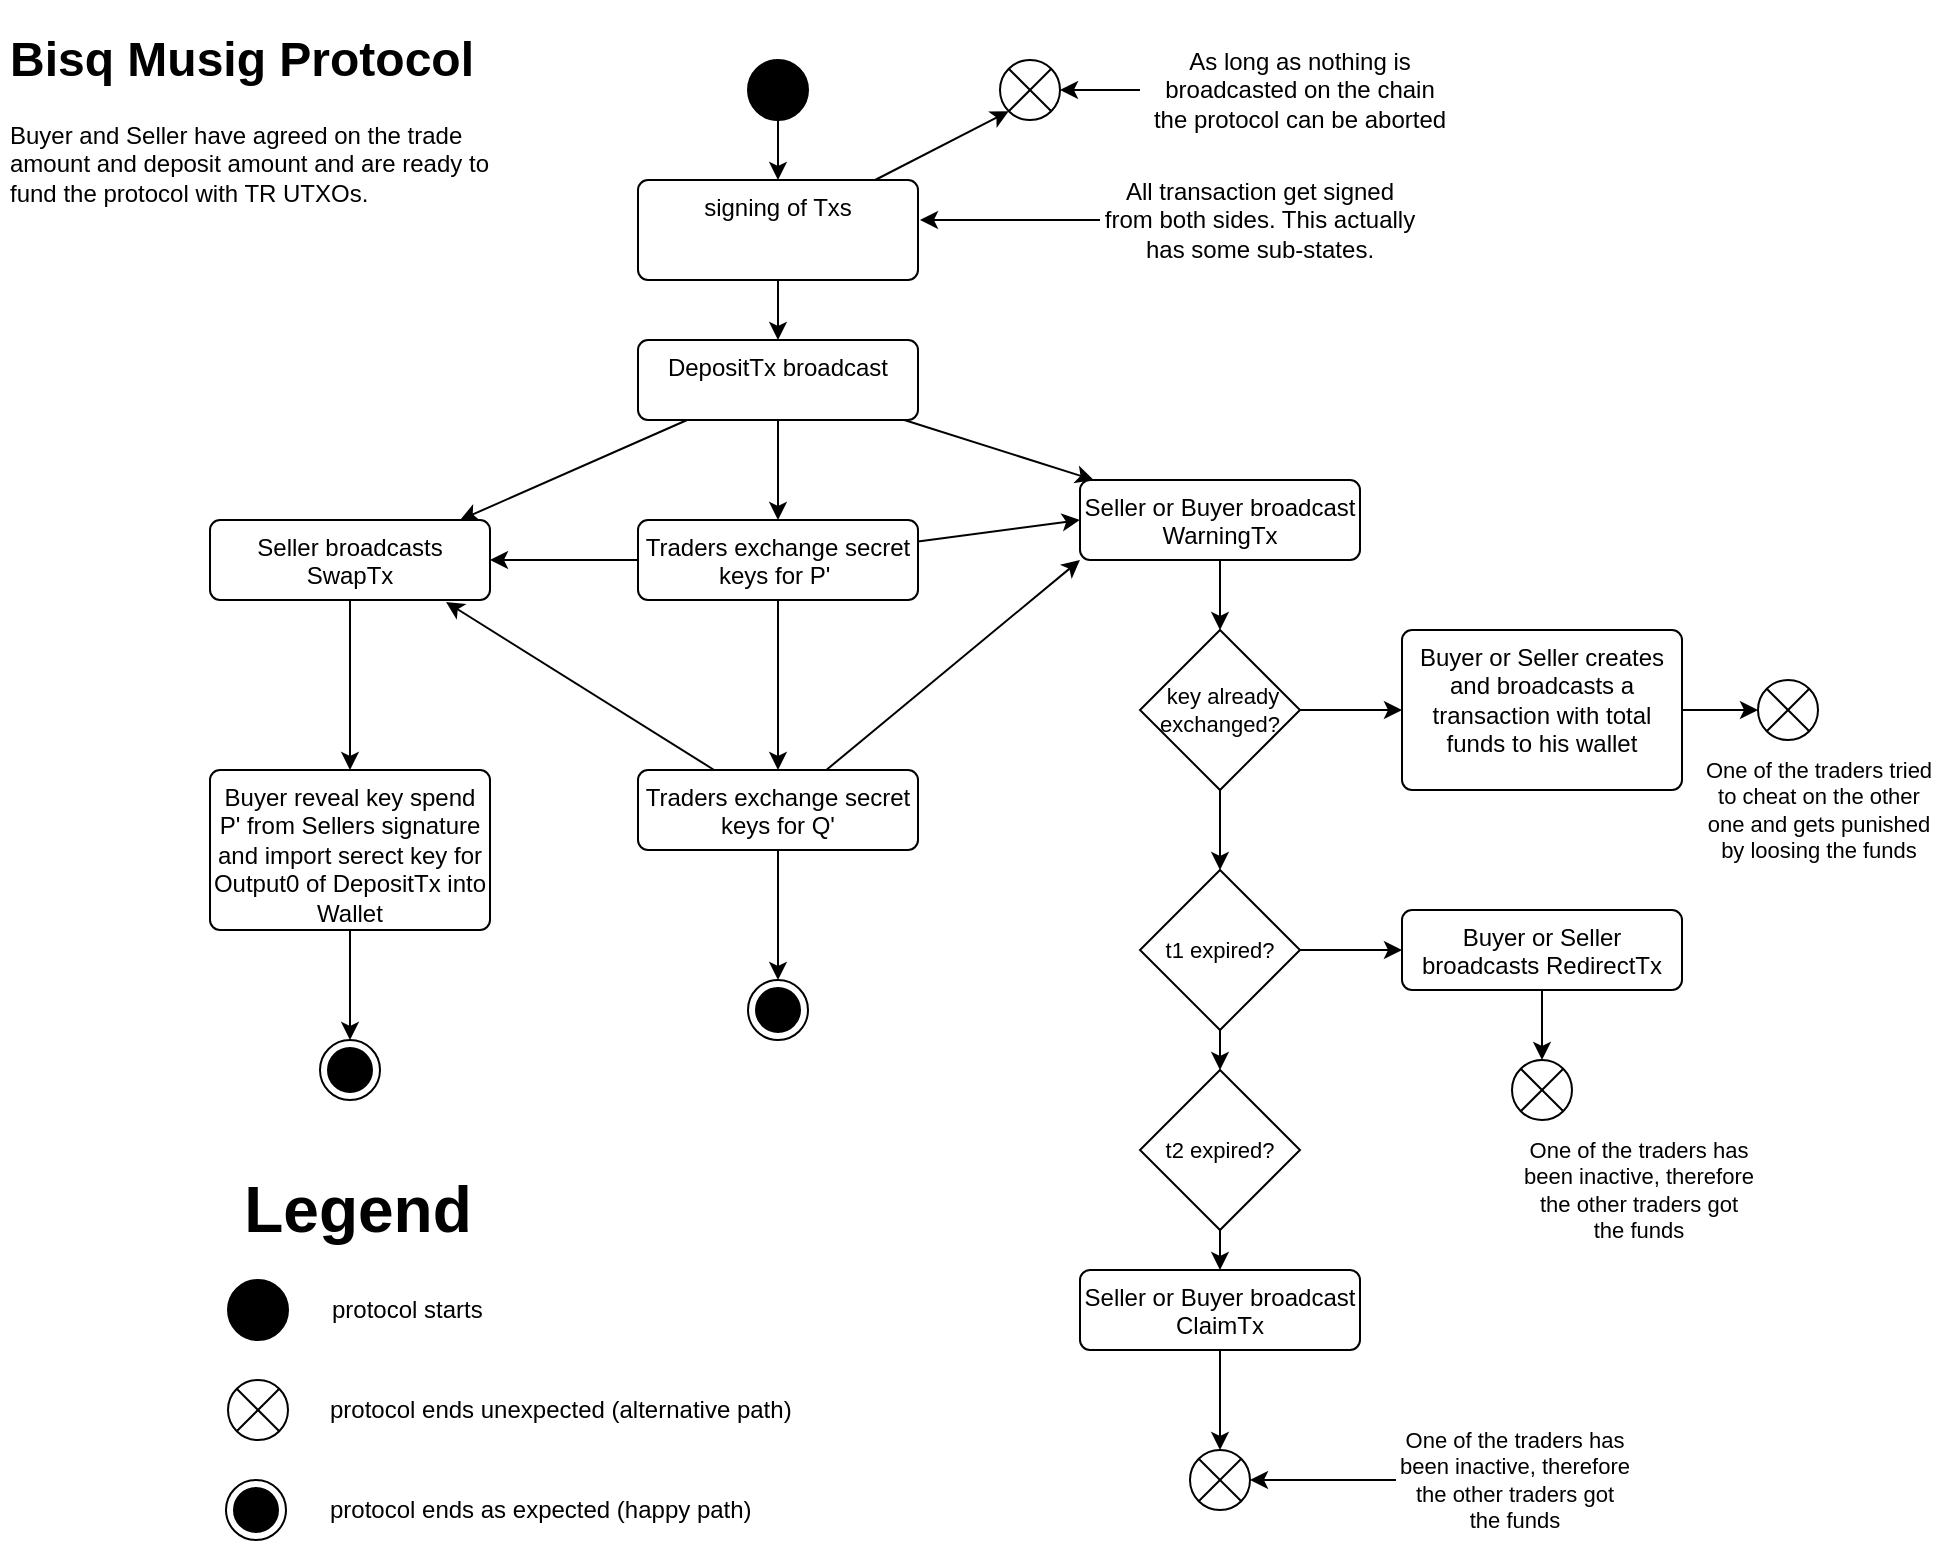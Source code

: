<mxfile version="22.1.22" type="embed">
  <diagram id="23iRSUPoRavnBvh4doch" name="Page-1">
    <mxGraphModel dx="1205" dy="800" grid="1" gridSize="10" guides="1" tooltips="1" connect="1" arrows="1" fold="1" page="1" pageScale="1" pageWidth="827" pageHeight="1169" background="#FFFFFF" math="0" shadow="0">
      <root>
        <mxCell id="0" />
        <mxCell id="1" parent="0" />
        <mxCell id="9" style="rounded=0;orthogonalLoop=1;jettySize=auto;html=1;" parent="1" source="2" target="4" edge="1">
          <mxGeometry relative="1" as="geometry" />
        </mxCell>
        <mxCell id="2" value="" style="ellipse;fillColor=strokeColor;html=1;" parent="1" vertex="1">
          <mxGeometry x="384" y="30" width="30" height="30" as="geometry" />
        </mxCell>
        <mxCell id="3" value="&lt;h1&gt;Bisq Musig Protocol&lt;/h1&gt;&lt;p&gt;Buyer and Seller have agreed on the trade amount and deposit amount and are ready to fund the protocol with TR UTXOs.&lt;/p&gt;" style="text;html=1;strokeColor=none;fillColor=none;spacing=5;spacingTop=-20;whiteSpace=wrap;overflow=hidden;rounded=0;" parent="1" vertex="1">
          <mxGeometry x="10" y="10" width="270" height="100" as="geometry" />
        </mxCell>
        <mxCell id="11" style="edgeStyle=none;shape=connector;rounded=0;orthogonalLoop=1;jettySize=auto;html=1;labelBackgroundColor=default;strokeColor=default;align=center;verticalAlign=middle;fontFamily=Helvetica;fontSize=11;fontColor=default;endArrow=classic;" parent="1" source="4" target="10" edge="1">
          <mxGeometry relative="1" as="geometry" />
        </mxCell>
        <mxCell id="4" value="signing of Txs" style="html=1;align=center;verticalAlign=top;rounded=1;absoluteArcSize=1;arcSize=10;dashed=0;whiteSpace=wrap;" parent="1" vertex="1">
          <mxGeometry x="329" y="90" width="140" height="50" as="geometry" />
        </mxCell>
        <mxCell id="8" style="edgeStyle=orthogonalEdgeStyle;rounded=0;orthogonalLoop=1;jettySize=auto;html=1;" parent="1" source="7" edge="1">
          <mxGeometry relative="1" as="geometry">
            <mxPoint x="470" y="110" as="targetPoint" />
          </mxGeometry>
        </mxCell>
        <mxCell id="7" value="All transaction get signed from both sides. This actually has some sub-states." style="text;html=1;strokeColor=none;fillColor=none;align=center;verticalAlign=middle;whiteSpace=wrap;rounded=0;" parent="1" vertex="1">
          <mxGeometry x="560" y="80" width="160" height="60" as="geometry" />
        </mxCell>
        <mxCell id="26" style="edgeStyle=none;shape=connector;rounded=0;orthogonalLoop=1;jettySize=auto;html=1;labelBackgroundColor=default;strokeColor=default;align=center;verticalAlign=middle;fontFamily=Helvetica;fontSize=11;fontColor=default;endArrow=classic;" parent="1" source="10" target="25" edge="1">
          <mxGeometry relative="1" as="geometry" />
        </mxCell>
        <mxCell id="31" style="edgeStyle=none;shape=connector;rounded=0;orthogonalLoop=1;jettySize=auto;html=1;labelBackgroundColor=default;strokeColor=default;align=center;verticalAlign=middle;fontFamily=Helvetica;fontSize=11;fontColor=default;endArrow=classic;" parent="1" source="10" target="30" edge="1">
          <mxGeometry relative="1" as="geometry" />
        </mxCell>
        <mxCell id="10" value="DepositTx broadcast" style="html=1;align=center;verticalAlign=top;rounded=1;absoluteArcSize=1;arcSize=10;dashed=0;whiteSpace=wrap;" parent="1" vertex="1">
          <mxGeometry x="329" y="170" width="140" height="40" as="geometry" />
        </mxCell>
        <mxCell id="12" value="" style="shape=sumEllipse;perimeter=ellipsePerimeter;html=1;backgroundOutline=1;fontFamily=Helvetica;fontSize=11;fontColor=default;" parent="1" vertex="1">
          <mxGeometry x="510" y="30" width="30" height="30" as="geometry" />
        </mxCell>
        <mxCell id="13" style="edgeStyle=none;shape=connector;rounded=0;orthogonalLoop=1;jettySize=auto;html=1;entryX=0;entryY=1;entryDx=0;entryDy=0;labelBackgroundColor=default;strokeColor=default;align=center;verticalAlign=middle;fontFamily=Helvetica;fontSize=11;fontColor=default;endArrow=classic;" parent="1" source="4" target="12" edge="1">
          <mxGeometry relative="1" as="geometry" />
        </mxCell>
        <mxCell id="18" style="edgeStyle=none;shape=connector;rounded=0;orthogonalLoop=1;jettySize=auto;html=1;entryX=1;entryY=0.5;entryDx=0;entryDy=0;labelBackgroundColor=default;strokeColor=default;align=center;verticalAlign=middle;fontFamily=Helvetica;fontSize=11;fontColor=default;endArrow=classic;" parent="1" source="17" target="12" edge="1">
          <mxGeometry relative="1" as="geometry" />
        </mxCell>
        <mxCell id="17" value="As long as nothing is broadcasted on the chain&lt;br&gt;the protocol can be aborted" style="text;html=1;strokeColor=none;fillColor=none;align=center;verticalAlign=middle;whiteSpace=wrap;rounded=0;" parent="1" vertex="1">
          <mxGeometry x="580" y="15" width="160" height="60" as="geometry" />
        </mxCell>
        <mxCell id="22" style="edgeStyle=none;shape=connector;rounded=0;orthogonalLoop=1;jettySize=auto;html=1;labelBackgroundColor=default;strokeColor=default;align=center;verticalAlign=middle;fontFamily=Helvetica;fontSize=11;fontColor=default;endArrow=classic;" parent="1" source="19" target="21" edge="1">
          <mxGeometry relative="1" as="geometry" />
        </mxCell>
        <mxCell id="19" value="Seller broadcasts SwapTx" style="html=1;align=center;verticalAlign=top;rounded=1;absoluteArcSize=1;arcSize=10;dashed=0;whiteSpace=wrap;" parent="1" vertex="1">
          <mxGeometry x="115" y="260" width="140" height="40" as="geometry" />
        </mxCell>
        <mxCell id="20" style="edgeStyle=none;shape=connector;rounded=0;orthogonalLoop=1;jettySize=auto;html=1;entryX=0.893;entryY=0;entryDx=0;entryDy=0;entryPerimeter=0;labelBackgroundColor=default;strokeColor=default;align=center;verticalAlign=middle;fontFamily=Helvetica;fontSize=11;fontColor=default;endArrow=classic;" parent="1" source="10" target="19" edge="1">
          <mxGeometry relative="1" as="geometry" />
        </mxCell>
        <mxCell id="24" style="edgeStyle=none;shape=connector;rounded=0;orthogonalLoop=1;jettySize=auto;html=1;labelBackgroundColor=default;strokeColor=default;align=center;verticalAlign=middle;fontFamily=Helvetica;fontSize=11;fontColor=default;endArrow=classic;entryX=0.5;entryY=0;entryDx=0;entryDy=0;" parent="1" source="21" edge="1" target="27">
          <mxGeometry relative="1" as="geometry">
            <mxPoint x="275" y="525" as="targetPoint" />
          </mxGeometry>
        </mxCell>
        <mxCell id="21" value="Buyer reveal key spend P&#39; from Sellers signature and import serect key for Output0 of DepositTx into Wallet" style="html=1;align=center;verticalAlign=top;rounded=1;absoluteArcSize=1;arcSize=10;dashed=0;whiteSpace=wrap;" parent="1" vertex="1">
          <mxGeometry x="115" y="385" width="140" height="80" as="geometry" />
        </mxCell>
        <mxCell id="29" style="edgeStyle=none;shape=connector;rounded=0;orthogonalLoop=1;jettySize=auto;html=1;labelBackgroundColor=default;strokeColor=default;align=center;verticalAlign=middle;fontFamily=Helvetica;fontSize=11;fontColor=default;endArrow=classic;exitX=0.5;exitY=1;exitDx=0;exitDy=0;" parent="1" source="66" target="39" edge="1">
          <mxGeometry relative="1" as="geometry">
            <mxPoint x="690" y="365" as="targetPoint" />
          </mxGeometry>
        </mxCell>
        <mxCell id="67" style="edgeStyle=orthogonalEdgeStyle;rounded=0;orthogonalLoop=1;jettySize=auto;html=1;" edge="1" parent="1" source="25" target="66">
          <mxGeometry relative="1" as="geometry" />
        </mxCell>
        <mxCell id="70" style="rounded=0;orthogonalLoop=1;jettySize=auto;html=1;entryX=0;entryY=0.5;entryDx=0;entryDy=0;" edge="1" parent="1" source="25" target="30">
          <mxGeometry relative="1" as="geometry" />
        </mxCell>
        <mxCell id="72" style="edgeStyle=none;shape=connector;rounded=0;orthogonalLoop=1;jettySize=auto;html=1;entryX=1;entryY=0.5;entryDx=0;entryDy=0;labelBackgroundColor=default;strokeColor=default;align=center;verticalAlign=middle;fontFamily=Helvetica;fontSize=11;fontColor=default;endArrow=classic;" edge="1" parent="1" source="25" target="19">
          <mxGeometry relative="1" as="geometry" />
        </mxCell>
        <mxCell id="25" value="Traders exchange secret keys for P&#39;&amp;nbsp;" style="html=1;align=center;verticalAlign=top;rounded=1;absoluteArcSize=1;arcSize=10;dashed=0;whiteSpace=wrap;" parent="1" vertex="1">
          <mxGeometry x="329" y="260" width="140" height="40" as="geometry" />
        </mxCell>
        <mxCell id="27" value="" style="ellipse;html=1;shape=endState;fillColor=strokeColor;fontFamily=Helvetica;fontSize=11;fontColor=default;" parent="1" vertex="1">
          <mxGeometry x="170" y="520" width="30" height="30" as="geometry" />
        </mxCell>
        <mxCell id="51" value="" style="edgeStyle=none;shape=connector;rounded=0;orthogonalLoop=1;jettySize=auto;html=1;labelBackgroundColor=default;strokeColor=default;align=center;verticalAlign=middle;fontFamily=Helvetica;fontSize=11;fontColor=default;endArrow=classic;entryX=0.5;entryY=0;entryDx=0;entryDy=0;" parent="1" source="30" target="53" edge="1">
          <mxGeometry relative="1" as="geometry" />
        </mxCell>
        <mxCell id="30" value="Seller or Buyer broadcast WarningTx" style="html=1;align=center;verticalAlign=top;rounded=1;absoluteArcSize=1;arcSize=10;dashed=0;whiteSpace=wrap;" parent="1" vertex="1">
          <mxGeometry x="550" y="240" width="140" height="40" as="geometry" />
        </mxCell>
        <mxCell id="50" style="edgeStyle=none;shape=connector;rounded=0;orthogonalLoop=1;jettySize=auto;html=1;entryX=0.5;entryY=0;entryDx=0;entryDy=0;labelBackgroundColor=default;strokeColor=default;align=center;verticalAlign=middle;fontFamily=Helvetica;fontSize=11;fontColor=default;endArrow=classic;" parent="1" source="33" target="57" edge="1">
          <mxGeometry relative="1" as="geometry">
            <mxPoint x="620" y="725" as="targetPoint" />
          </mxGeometry>
        </mxCell>
        <mxCell id="33" value="Seller or Buyer broadcast ClaimTx" style="html=1;align=center;verticalAlign=top;rounded=1;absoluteArcSize=1;arcSize=10;dashed=0;whiteSpace=wrap;" parent="1" vertex="1">
          <mxGeometry x="550" y="635" width="140" height="40" as="geometry" />
        </mxCell>
        <mxCell id="38" style="edgeStyle=none;shape=connector;rounded=0;orthogonalLoop=1;jettySize=auto;html=1;labelBackgroundColor=default;strokeColor=default;align=center;verticalAlign=middle;fontFamily=Helvetica;fontSize=11;fontColor=default;endArrow=classic;exitX=1;exitY=0.5;exitDx=0;exitDy=0;" parent="1" source="53" target="37" edge="1">
          <mxGeometry relative="1" as="geometry" />
        </mxCell>
        <mxCell id="43" value="" style="edgeStyle=none;shape=connector;rounded=0;orthogonalLoop=1;jettySize=auto;html=1;labelBackgroundColor=default;strokeColor=default;align=center;verticalAlign=middle;fontFamily=Helvetica;fontSize=11;fontColor=default;endArrow=classic;exitX=0.5;exitY=1;exitDx=0;exitDy=0;entryX=0.5;entryY=0;entryDx=0;entryDy=0;" parent="1" source="53" target="54" edge="1">
          <mxGeometry relative="1" as="geometry" />
        </mxCell>
        <mxCell id="40" style="edgeStyle=none;shape=connector;rounded=0;orthogonalLoop=1;jettySize=auto;html=1;labelBackgroundColor=default;strokeColor=default;align=center;verticalAlign=middle;fontFamily=Helvetica;fontSize=11;fontColor=default;endArrow=classic;entryX=0;entryY=0.5;entryDx=0;entryDy=0;" parent="1" source="37" target="56" edge="1">
          <mxGeometry relative="1" as="geometry" />
        </mxCell>
        <mxCell id="37" value="Buyer or Seller creates and broadcasts a transaction with total funds to his wallet" style="html=1;align=center;verticalAlign=top;rounded=1;absoluteArcSize=1;arcSize=10;dashed=0;whiteSpace=wrap;" parent="1" vertex="1">
          <mxGeometry x="711" y="315" width="140" height="80" as="geometry" />
        </mxCell>
        <mxCell id="39" value="" style="ellipse;html=1;shape=endState;fillColor=strokeColor;fontFamily=Helvetica;fontSize=11;fontColor=default;" parent="1" vertex="1">
          <mxGeometry x="384" y="490" width="30" height="30" as="geometry" />
        </mxCell>
        <mxCell id="45" style="edgeStyle=none;shape=connector;rounded=0;orthogonalLoop=1;jettySize=auto;html=1;labelBackgroundColor=default;strokeColor=default;align=center;verticalAlign=middle;fontFamily=Helvetica;fontSize=11;fontColor=default;endArrow=classic;entryX=0.5;entryY=0;entryDx=0;entryDy=0;" parent="1" source="41" target="81" edge="1">
          <mxGeometry relative="1" as="geometry">
            <mxPoint x="780" y="540" as="targetPoint" />
          </mxGeometry>
        </mxCell>
        <mxCell id="41" value="Buyer or Seller broadcasts RedirectTx" style="html=1;align=center;verticalAlign=top;rounded=1;absoluteArcSize=1;arcSize=10;dashed=0;whiteSpace=wrap;" parent="1" vertex="1">
          <mxGeometry x="711" y="455" width="140" height="40" as="geometry" />
        </mxCell>
        <mxCell id="44" style="edgeStyle=none;shape=connector;rounded=0;orthogonalLoop=1;jettySize=auto;html=1;labelBackgroundColor=default;strokeColor=default;align=center;verticalAlign=middle;fontFamily=Helvetica;fontSize=11;fontColor=default;endArrow=classic;exitX=1;exitY=0.5;exitDx=0;exitDy=0;" parent="1" source="54" target="41" edge="1">
          <mxGeometry relative="1" as="geometry" />
        </mxCell>
        <mxCell id="55" value="" style="edgeStyle=none;shape=connector;rounded=0;orthogonalLoop=1;jettySize=auto;html=1;labelBackgroundColor=default;strokeColor=default;align=center;verticalAlign=middle;fontFamily=Helvetica;fontSize=11;fontColor=default;endArrow=classic;exitX=0.5;exitY=1;exitDx=0;exitDy=0;" parent="1" source="54" target="46" edge="1">
          <mxGeometry relative="1" as="geometry" />
        </mxCell>
        <mxCell id="48" style="edgeStyle=none;shape=connector;rounded=0;orthogonalLoop=1;jettySize=auto;html=1;labelBackgroundColor=default;strokeColor=default;align=center;verticalAlign=middle;fontFamily=Helvetica;fontSize=11;fontColor=default;endArrow=classic;" parent="1" source="46" target="33" edge="1">
          <mxGeometry relative="1" as="geometry" />
        </mxCell>
        <mxCell id="46" value="t2 expired?" style="rhombus;whiteSpace=wrap;html=1;fontSize=11;" parent="1" vertex="1">
          <mxGeometry x="580" y="535" width="80" height="80" as="geometry" />
        </mxCell>
        <mxCell id="53" value="&amp;nbsp;key already exchanged?" style="rhombus;whiteSpace=wrap;html=1;fontSize=11;" parent="1" vertex="1">
          <mxGeometry x="580" y="315" width="80" height="80" as="geometry" />
        </mxCell>
        <mxCell id="54" value="t1 expired?" style="rhombus;whiteSpace=wrap;html=1;fontSize=11;" parent="1" vertex="1">
          <mxGeometry x="580" y="435" width="80" height="80" as="geometry" />
        </mxCell>
        <mxCell id="56" value="" style="shape=sumEllipse;perimeter=ellipsePerimeter;html=1;backgroundOutline=1;fontFamily=Helvetica;fontSize=11;fontColor=default;" vertex="1" parent="1">
          <mxGeometry x="889" y="340" width="30" height="30" as="geometry" />
        </mxCell>
        <mxCell id="57" value="" style="shape=sumEllipse;perimeter=ellipsePerimeter;html=1;backgroundOutline=1;fontFamily=Helvetica;fontSize=11;fontColor=default;" vertex="1" parent="1">
          <mxGeometry x="605" y="725" width="30" height="30" as="geometry" />
        </mxCell>
        <mxCell id="71" style="rounded=0;orthogonalLoop=1;jettySize=auto;html=1;entryX=0;entryY=1;entryDx=0;entryDy=0;" edge="1" parent="1" source="66" target="30">
          <mxGeometry relative="1" as="geometry" />
        </mxCell>
        <mxCell id="66" value="Traders exchange secret keys for Q&#39;" style="html=1;align=center;verticalAlign=top;rounded=1;absoluteArcSize=1;arcSize=10;dashed=0;whiteSpace=wrap;" vertex="1" parent="1">
          <mxGeometry x="329" y="385" width="140" height="40" as="geometry" />
        </mxCell>
        <mxCell id="73" style="edgeStyle=none;shape=connector;rounded=0;orthogonalLoop=1;jettySize=auto;html=1;entryX=0.843;entryY=1.025;entryDx=0;entryDy=0;entryPerimeter=0;labelBackgroundColor=default;strokeColor=default;align=center;verticalAlign=middle;fontFamily=Helvetica;fontSize=11;fontColor=default;endArrow=classic;" edge="1" parent="1" source="66" target="19">
          <mxGeometry relative="1" as="geometry" />
        </mxCell>
        <mxCell id="77" value="" style="group;rotation=180;" vertex="1" connectable="0" parent="1">
          <mxGeometry x="123" y="590" width="291" height="180" as="geometry" />
        </mxCell>
        <mxCell id="60" value="" style="shape=sumEllipse;perimeter=ellipsePerimeter;html=1;backgroundOutline=1;fontFamily=Helvetica;fontSize=11;fontColor=default;" vertex="1" parent="77">
          <mxGeometry x="1" y="100" width="30" height="30" as="geometry" />
        </mxCell>
        <mxCell id="61" value="Legend" style="text;html=1;strokeColor=none;fillColor=none;align=center;verticalAlign=middle;whiteSpace=wrap;rounded=0;fontSize=32;fontStyle=1" vertex="1" parent="77">
          <mxGeometry x="1" width="130" height="30" as="geometry" />
        </mxCell>
        <mxCell id="62" value="protocol starts" style="text;html=1;strokeColor=none;fillColor=none;align=left;verticalAlign=middle;whiteSpace=wrap;rounded=0;" vertex="1" parent="77">
          <mxGeometry x="51" y="50" width="240" height="30" as="geometry" />
        </mxCell>
        <mxCell id="63" value="protocol ends unexpected (alternative path)" style="text;html=1;strokeColor=none;fillColor=none;align=left;verticalAlign=middle;whiteSpace=wrap;rounded=0;" vertex="1" parent="77">
          <mxGeometry x="50" y="100" width="240" height="30" as="geometry" />
        </mxCell>
        <mxCell id="74" value="" style="ellipse;fillColor=strokeColor;html=1;" vertex="1" parent="77">
          <mxGeometry x="1" y="50" width="30" height="30" as="geometry" />
        </mxCell>
        <mxCell id="75" value="" style="ellipse;html=1;shape=endState;fillColor=strokeColor;fontFamily=Helvetica;fontSize=11;fontColor=default;" vertex="1" parent="77">
          <mxGeometry y="150" width="30" height="30" as="geometry" />
        </mxCell>
        <mxCell id="76" value="protocol ends as expected (happy path)" style="text;html=1;strokeColor=none;fillColor=none;align=left;verticalAlign=middle;whiteSpace=wrap;rounded=0;" vertex="1" parent="77">
          <mxGeometry x="50" y="150" width="240" height="30" as="geometry" />
        </mxCell>
        <mxCell id="79" style="edgeStyle=none;shape=connector;rounded=0;orthogonalLoop=1;jettySize=auto;html=1;entryX=1;entryY=0.5;entryDx=0;entryDy=0;labelBackgroundColor=default;strokeColor=default;align=center;verticalAlign=middle;fontFamily=Helvetica;fontSize=11;fontColor=default;endArrow=classic;" edge="1" parent="1" source="78" target="57">
          <mxGeometry relative="1" as="geometry" />
        </mxCell>
        <mxCell id="78" value="One of the traders has been inactive, therefore the other traders got the funds" style="text;html=1;strokeColor=none;fillColor=none;align=center;verticalAlign=middle;whiteSpace=wrap;rounded=0;fontSize=11;fontFamily=Helvetica;fontColor=default;" vertex="1" parent="1">
          <mxGeometry x="708" y="705" width="119" height="70" as="geometry" />
        </mxCell>
        <mxCell id="80" value="One of the traders has been inactive, therefore the other traders got the funds" style="text;html=1;strokeColor=none;fillColor=none;align=center;verticalAlign=middle;whiteSpace=wrap;rounded=0;fontSize=11;fontFamily=Helvetica;fontColor=default;" vertex="1" parent="1">
          <mxGeometry x="770" y="560" width="119" height="70" as="geometry" />
        </mxCell>
        <mxCell id="81" value="" style="shape=sumEllipse;perimeter=ellipsePerimeter;html=1;backgroundOutline=1;fontFamily=Helvetica;fontSize=11;fontColor=default;" vertex="1" parent="1">
          <mxGeometry x="766" y="530" width="30" height="30" as="geometry" />
        </mxCell>
        <mxCell id="82" value="One of the traders tried to cheat on the other one and gets punished by loosing the funds" style="text;html=1;strokeColor=none;fillColor=none;align=center;verticalAlign=middle;whiteSpace=wrap;rounded=0;fontSize=11;fontFamily=Helvetica;fontColor=default;" vertex="1" parent="1">
          <mxGeometry x="860" y="370" width="119" height="70" as="geometry" />
        </mxCell>
      </root>
    </mxGraphModel>
  </diagram>
</mxfile>
